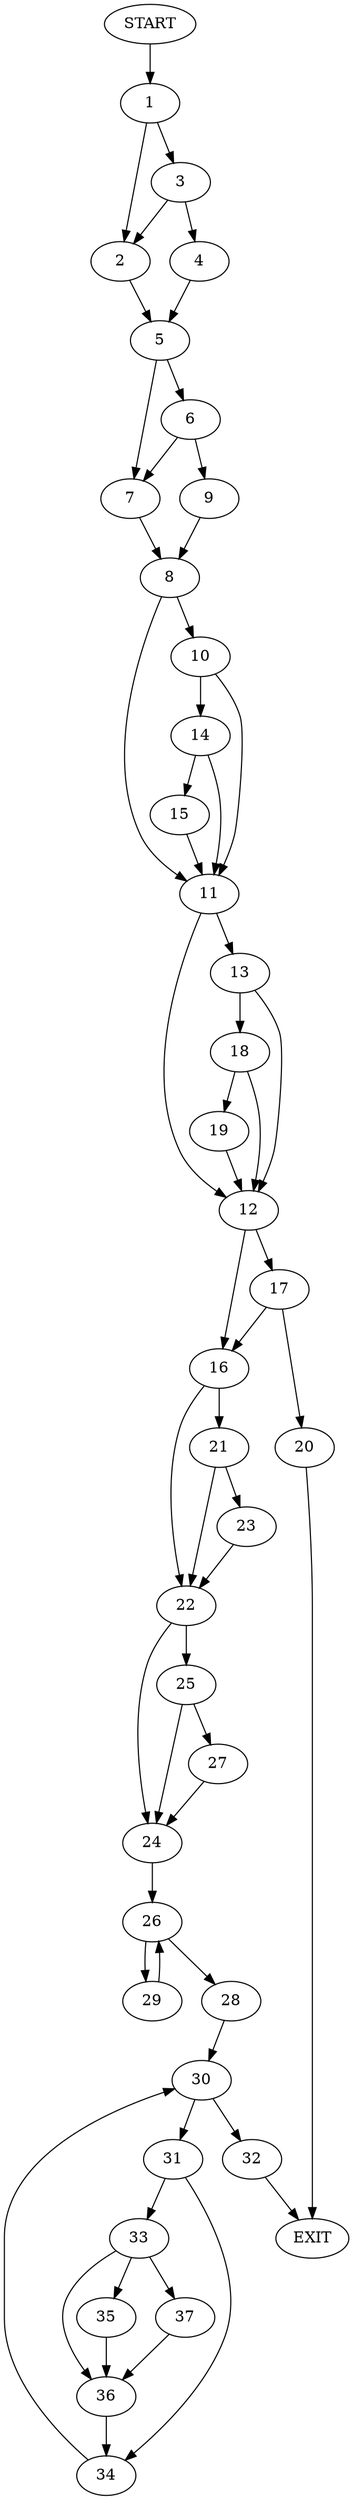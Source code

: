 digraph {
0 [label="START"]
38 [label="EXIT"]
0 -> 1
1 -> 2
1 -> 3
3 -> 2
3 -> 4
2 -> 5
4 -> 5
5 -> 6
5 -> 7
7 -> 8
6 -> 7
6 -> 9
9 -> 8
8 -> 10
8 -> 11
11 -> 12
11 -> 13
10 -> 14
10 -> 11
14 -> 15
14 -> 11
15 -> 11
12 -> 16
12 -> 17
13 -> 12
13 -> 18
18 -> 12
18 -> 19
19 -> 12
17 -> 20
17 -> 16
16 -> 21
16 -> 22
20 -> 38
21 -> 23
21 -> 22
22 -> 24
22 -> 25
23 -> 22
24 -> 26
25 -> 27
25 -> 24
27 -> 24
26 -> 28
26 -> 29
28 -> 30
29 -> 26
30 -> 31
30 -> 32
32 -> 38
31 -> 33
31 -> 34
33 -> 35
33 -> 36
33 -> 37
34 -> 30
36 -> 34
35 -> 36
37 -> 36
}
